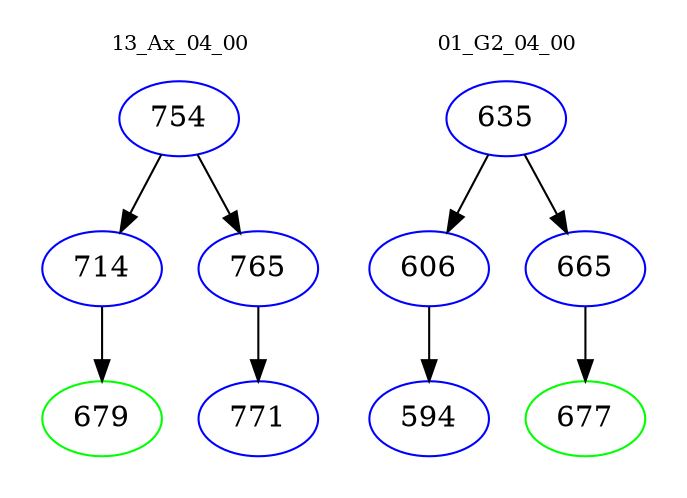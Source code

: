 digraph{
subgraph cluster_0 {
color = white
label = "13_Ax_04_00";
fontsize=10;
T0_754 [label="754", color="blue"]
T0_754 -> T0_714 [color="black"]
T0_714 [label="714", color="blue"]
T0_714 -> T0_679 [color="black"]
T0_679 [label="679", color="green"]
T0_754 -> T0_765 [color="black"]
T0_765 [label="765", color="blue"]
T0_765 -> T0_771 [color="black"]
T0_771 [label="771", color="blue"]
}
subgraph cluster_1 {
color = white
label = "01_G2_04_00";
fontsize=10;
T1_635 [label="635", color="blue"]
T1_635 -> T1_606 [color="black"]
T1_606 [label="606", color="blue"]
T1_606 -> T1_594 [color="black"]
T1_594 [label="594", color="blue"]
T1_635 -> T1_665 [color="black"]
T1_665 [label="665", color="blue"]
T1_665 -> T1_677 [color="black"]
T1_677 [label="677", color="green"]
}
}
